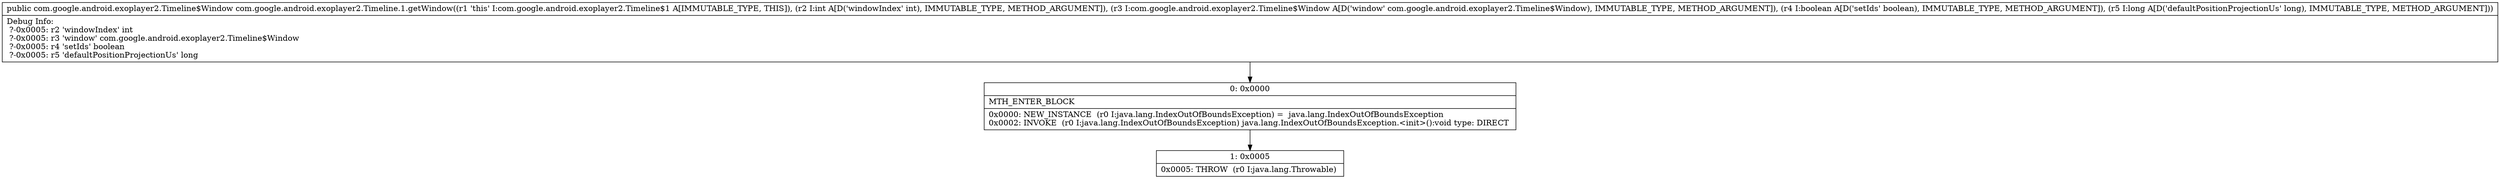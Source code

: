 digraph "CFG forcom.google.android.exoplayer2.Timeline.1.getWindow(ILcom\/google\/android\/exoplayer2\/Timeline$Window;ZJ)Lcom\/google\/android\/exoplayer2\/Timeline$Window;" {
Node_0 [shape=record,label="{0\:\ 0x0000|MTH_ENTER_BLOCK\l|0x0000: NEW_INSTANCE  (r0 I:java.lang.IndexOutOfBoundsException) =  java.lang.IndexOutOfBoundsException \l0x0002: INVOKE  (r0 I:java.lang.IndexOutOfBoundsException) java.lang.IndexOutOfBoundsException.\<init\>():void type: DIRECT \l}"];
Node_1 [shape=record,label="{1\:\ 0x0005|0x0005: THROW  (r0 I:java.lang.Throwable) \l}"];
MethodNode[shape=record,label="{public com.google.android.exoplayer2.Timeline$Window com.google.android.exoplayer2.Timeline.1.getWindow((r1 'this' I:com.google.android.exoplayer2.Timeline$1 A[IMMUTABLE_TYPE, THIS]), (r2 I:int A[D('windowIndex' int), IMMUTABLE_TYPE, METHOD_ARGUMENT]), (r3 I:com.google.android.exoplayer2.Timeline$Window A[D('window' com.google.android.exoplayer2.Timeline$Window), IMMUTABLE_TYPE, METHOD_ARGUMENT]), (r4 I:boolean A[D('setIds' boolean), IMMUTABLE_TYPE, METHOD_ARGUMENT]), (r5 I:long A[D('defaultPositionProjectionUs' long), IMMUTABLE_TYPE, METHOD_ARGUMENT]))  | Debug Info:\l  ?\-0x0005: r2 'windowIndex' int\l  ?\-0x0005: r3 'window' com.google.android.exoplayer2.Timeline$Window\l  ?\-0x0005: r4 'setIds' boolean\l  ?\-0x0005: r5 'defaultPositionProjectionUs' long\l}"];
MethodNode -> Node_0;
Node_0 -> Node_1;
}

